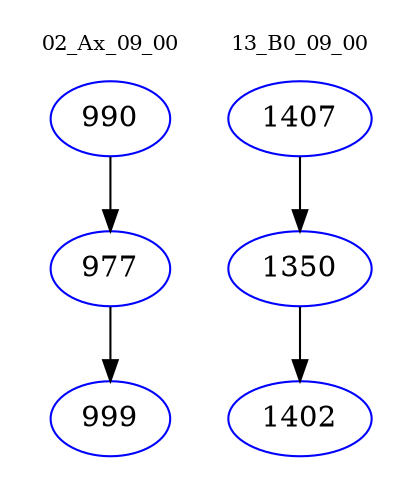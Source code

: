 digraph{
subgraph cluster_0 {
color = white
label = "02_Ax_09_00";
fontsize=10;
T0_990 [label="990", color="blue"]
T0_990 -> T0_977 [color="black"]
T0_977 [label="977", color="blue"]
T0_977 -> T0_999 [color="black"]
T0_999 [label="999", color="blue"]
}
subgraph cluster_1 {
color = white
label = "13_B0_09_00";
fontsize=10;
T1_1407 [label="1407", color="blue"]
T1_1407 -> T1_1350 [color="black"]
T1_1350 [label="1350", color="blue"]
T1_1350 -> T1_1402 [color="black"]
T1_1402 [label="1402", color="blue"]
}
}
